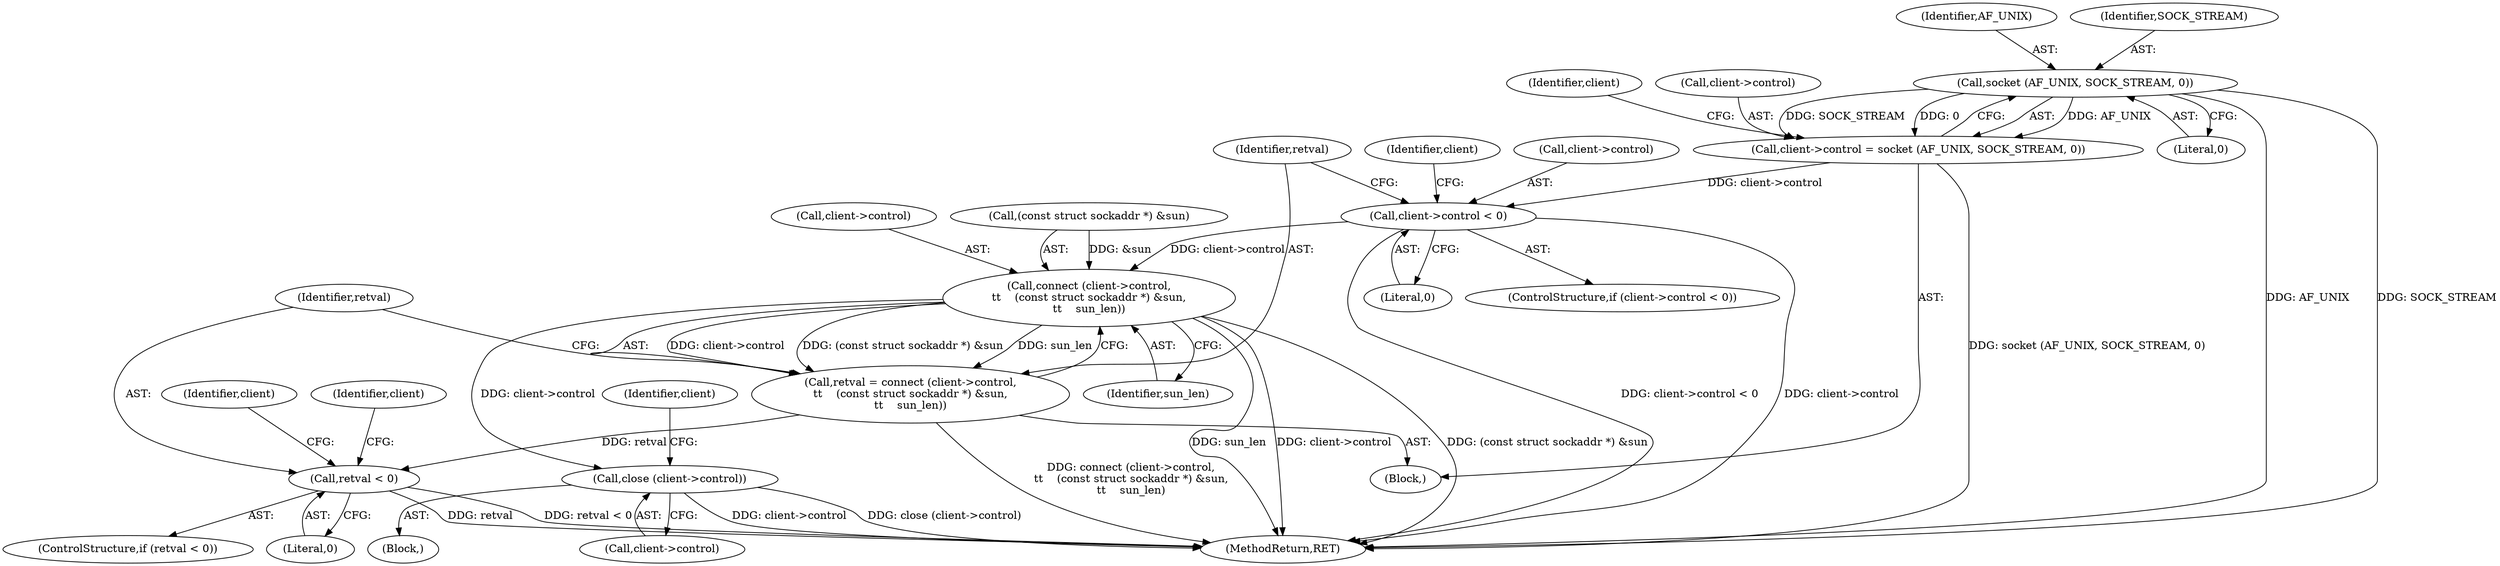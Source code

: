 digraph "0_libfep_293d9d3f_0@API" {
"1000194" [label="(Call,socket (AF_UNIX, SOCK_STREAM, 0))"];
"1000190" [label="(Call,client->control = socket (AF_UNIX, SOCK_STREAM, 0))"];
"1000199" [label="(Call,client->control < 0)"];
"1000211" [label="(Call,connect (client->control,\n\t\t    (const struct sockaddr *) &sun,\n\t\t    sun_len))"];
"1000209" [label="(Call,retval = connect (client->control,\n\t\t    (const struct sockaddr *) &sun,\n\t\t    sun_len))"];
"1000221" [label="(Call,retval < 0)"];
"1000225" [label="(Call,close (client->control))"];
"1000234" [label="(Identifier,client)"];
"1000227" [label="(Identifier,client)"];
"1000102" [label="(Block,)"];
"1000201" [label="(Identifier,client)"];
"1000211" [label="(Call,connect (client->control,\n\t\t    (const struct sockaddr *) &sun,\n\t\t    sun_len))"];
"1000219" [label="(Identifier,sun_len)"];
"1000198" [label="(ControlStructure,if (client->control < 0))"];
"1000197" [label="(Literal,0)"];
"1000224" [label="(Block,)"];
"1000195" [label="(Identifier,AF_UNIX)"];
"1000194" [label="(Call,socket (AF_UNIX, SOCK_STREAM, 0))"];
"1000210" [label="(Identifier,retval)"];
"1000212" [label="(Call,client->control)"];
"1000223" [label="(Literal,0)"];
"1000190" [label="(Call,client->control = socket (AF_UNIX, SOCK_STREAM, 0))"];
"1000191" [label="(Call,client->control)"];
"1000221" [label="(Call,retval < 0)"];
"1000200" [label="(Call,client->control)"];
"1000222" [label="(Identifier,retval)"];
"1000199" [label="(Call,client->control < 0)"];
"1000220" [label="(ControlStructure,if (retval < 0))"];
"1000226" [label="(Call,client->control)"];
"1000209" [label="(Call,retval = connect (client->control,\n\t\t    (const struct sockaddr *) &sun,\n\t\t    sun_len))"];
"1000225" [label="(Call,close (client->control))"];
"1000206" [label="(Identifier,client)"];
"1000230" [label="(Identifier,client)"];
"1000215" [label="(Call,(const struct sockaddr *) &sun)"];
"1000203" [label="(Literal,0)"];
"1000235" [label="(MethodReturn,RET)"];
"1000196" [label="(Identifier,SOCK_STREAM)"];
"1000194" -> "1000190"  [label="AST: "];
"1000194" -> "1000197"  [label="CFG: "];
"1000195" -> "1000194"  [label="AST: "];
"1000196" -> "1000194"  [label="AST: "];
"1000197" -> "1000194"  [label="AST: "];
"1000190" -> "1000194"  [label="CFG: "];
"1000194" -> "1000235"  [label="DDG: AF_UNIX"];
"1000194" -> "1000235"  [label="DDG: SOCK_STREAM"];
"1000194" -> "1000190"  [label="DDG: AF_UNIX"];
"1000194" -> "1000190"  [label="DDG: SOCK_STREAM"];
"1000194" -> "1000190"  [label="DDG: 0"];
"1000190" -> "1000102"  [label="AST: "];
"1000191" -> "1000190"  [label="AST: "];
"1000201" -> "1000190"  [label="CFG: "];
"1000190" -> "1000235"  [label="DDG: socket (AF_UNIX, SOCK_STREAM, 0)"];
"1000190" -> "1000199"  [label="DDG: client->control"];
"1000199" -> "1000198"  [label="AST: "];
"1000199" -> "1000203"  [label="CFG: "];
"1000200" -> "1000199"  [label="AST: "];
"1000203" -> "1000199"  [label="AST: "];
"1000206" -> "1000199"  [label="CFG: "];
"1000210" -> "1000199"  [label="CFG: "];
"1000199" -> "1000235"  [label="DDG: client->control < 0"];
"1000199" -> "1000235"  [label="DDG: client->control"];
"1000199" -> "1000211"  [label="DDG: client->control"];
"1000211" -> "1000209"  [label="AST: "];
"1000211" -> "1000219"  [label="CFG: "];
"1000212" -> "1000211"  [label="AST: "];
"1000215" -> "1000211"  [label="AST: "];
"1000219" -> "1000211"  [label="AST: "];
"1000209" -> "1000211"  [label="CFG: "];
"1000211" -> "1000235"  [label="DDG: sun_len"];
"1000211" -> "1000235"  [label="DDG: client->control"];
"1000211" -> "1000235"  [label="DDG: (const struct sockaddr *) &sun"];
"1000211" -> "1000209"  [label="DDG: client->control"];
"1000211" -> "1000209"  [label="DDG: (const struct sockaddr *) &sun"];
"1000211" -> "1000209"  [label="DDG: sun_len"];
"1000215" -> "1000211"  [label="DDG: &sun"];
"1000211" -> "1000225"  [label="DDG: client->control"];
"1000209" -> "1000102"  [label="AST: "];
"1000210" -> "1000209"  [label="AST: "];
"1000222" -> "1000209"  [label="CFG: "];
"1000209" -> "1000235"  [label="DDG: connect (client->control,\n\t\t    (const struct sockaddr *) &sun,\n\t\t    sun_len)"];
"1000209" -> "1000221"  [label="DDG: retval"];
"1000221" -> "1000220"  [label="AST: "];
"1000221" -> "1000223"  [label="CFG: "];
"1000222" -> "1000221"  [label="AST: "];
"1000223" -> "1000221"  [label="AST: "];
"1000227" -> "1000221"  [label="CFG: "];
"1000234" -> "1000221"  [label="CFG: "];
"1000221" -> "1000235"  [label="DDG: retval < 0"];
"1000221" -> "1000235"  [label="DDG: retval"];
"1000225" -> "1000224"  [label="AST: "];
"1000225" -> "1000226"  [label="CFG: "];
"1000226" -> "1000225"  [label="AST: "];
"1000230" -> "1000225"  [label="CFG: "];
"1000225" -> "1000235"  [label="DDG: close (client->control)"];
"1000225" -> "1000235"  [label="DDG: client->control"];
}
